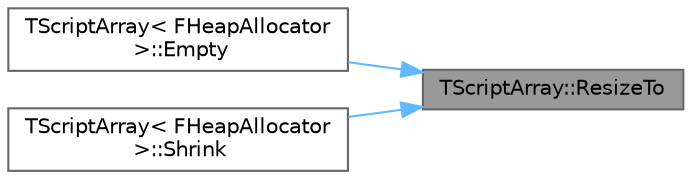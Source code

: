 digraph "TScriptArray::ResizeTo"
{
 // INTERACTIVE_SVG=YES
 // LATEX_PDF_SIZE
  bgcolor="transparent";
  edge [fontname=Helvetica,fontsize=10,labelfontname=Helvetica,labelfontsize=10];
  node [fontname=Helvetica,fontsize=10,shape=box,height=0.2,width=0.4];
  rankdir="RL";
  Node1 [id="Node000001",label="TScriptArray::ResizeTo",height=0.2,width=0.4,color="gray40", fillcolor="grey60", style="filled", fontcolor="black",tooltip=" "];
  Node1 -> Node2 [id="edge1_Node000001_Node000002",dir="back",color="steelblue1",style="solid",tooltip=" "];
  Node2 [id="Node000002",label="TScriptArray\< FHeapAllocator\l \>::Empty",height=0.2,width=0.4,color="grey40", fillcolor="white", style="filled",URL="$da/d83/classTScriptArray.html#a1786cc694da4bf427f837be234fc5a6a",tooltip=" "];
  Node1 -> Node3 [id="edge2_Node000001_Node000003",dir="back",color="steelblue1",style="solid",tooltip=" "];
  Node3 [id="Node000003",label="TScriptArray\< FHeapAllocator\l \>::Shrink",height=0.2,width=0.4,color="grey40", fillcolor="white", style="filled",URL="$da/d83/classTScriptArray.html#a4339dd108865400defb28d755e33b655",tooltip=" "];
}
